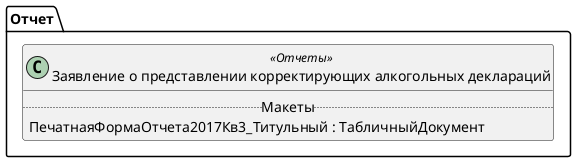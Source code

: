 ﻿@startuml РегламентированныйОтчетАлкоЗаявлениеОКорректировке
'!include templates.wsd
'..\include templates.wsd
class Отчет.РегламентированныйОтчетАлкоЗаявлениеОКорректировке as "Заявление о представлении корректирующих алкогольных деклараций" <<Отчеты>>
{
..Макеты..
ПечатнаяФормаОтчета2017Кв3_Титульный : ТабличныйДокумент
}
@enduml
